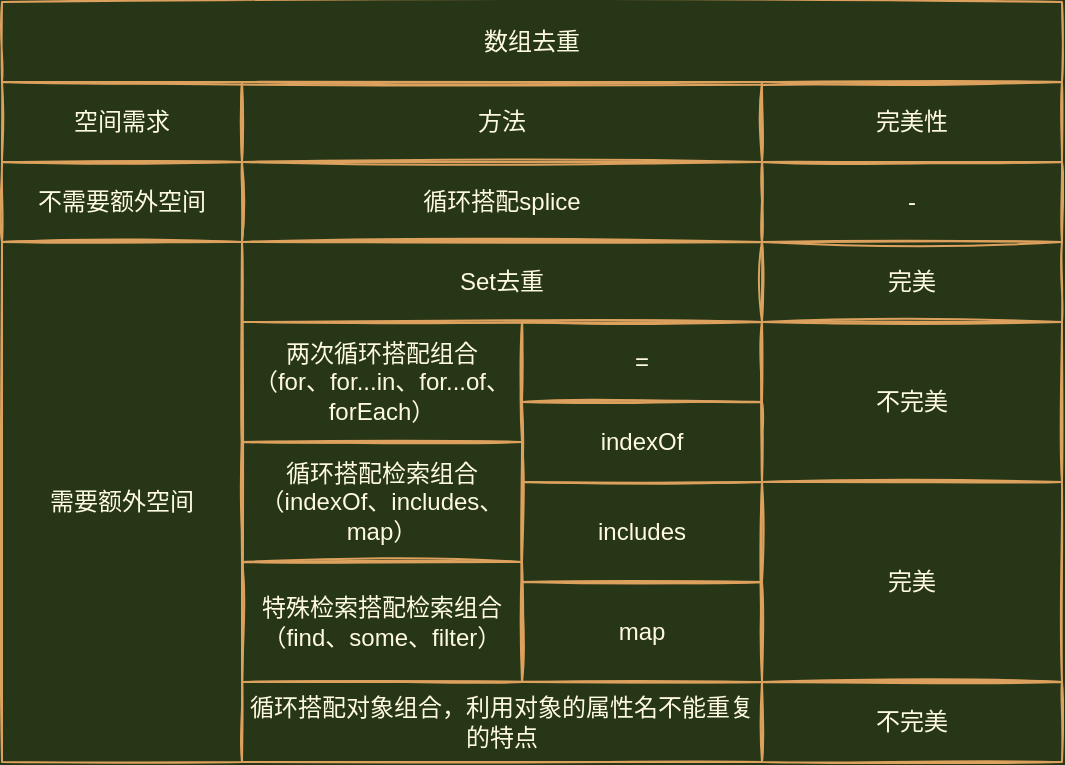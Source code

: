 <mxfile version="18.0.1" type="device"><diagram id="lyxnMoesiTSqLhvQBniy" name="第 1 页"><mxGraphModel dx="910" dy="594" grid="0" gridSize="10" guides="1" tooltips="1" connect="1" arrows="1" fold="1" page="0" pageScale="1" pageWidth="1600" pageHeight="900" background="#283618" math="0" shadow="0"><root><mxCell id="0"/><mxCell id="1" parent="0"/><mxCell id="-csbNCBzrKdaZWzzDPyp-1" value="数组去重" style="rounded=0;whiteSpace=wrap;html=1;fillColor=none;strokeColor=#DDA15E;fontColor=#FEFAE0;sketch=1;" vertex="1" parent="1"><mxGeometry x="360" y="360" width="530" height="40" as="geometry"/></mxCell><mxCell id="-csbNCBzrKdaZWzzDPyp-2" value="空间需求" style="rounded=0;whiteSpace=wrap;html=1;fillColor=none;strokeColor=#DDA15E;fontColor=#FEFAE0;sketch=1;" vertex="1" parent="1"><mxGeometry x="360" y="400" width="120" height="40" as="geometry"/></mxCell><mxCell id="-csbNCBzrKdaZWzzDPyp-3" value="不需要额外空间" style="rounded=0;whiteSpace=wrap;html=1;fillColor=none;strokeColor=#DDA15E;fontColor=#FEFAE0;sketch=1;" vertex="1" parent="1"><mxGeometry x="360" y="440" width="120" height="40" as="geometry"/></mxCell><mxCell id="-csbNCBzrKdaZWzzDPyp-4" value="需要额外空间" style="rounded=0;whiteSpace=wrap;html=1;fillColor=none;strokeColor=#DDA15E;fontColor=#FEFAE0;sketch=1;" vertex="1" parent="1"><mxGeometry x="360" y="480" width="120" height="260" as="geometry"/></mxCell><mxCell id="-csbNCBzrKdaZWzzDPyp-5" value="方法" style="rounded=0;whiteSpace=wrap;html=1;fillColor=none;strokeColor=#DDA15E;fontColor=#FEFAE0;sketch=1;" vertex="1" parent="1"><mxGeometry x="480" y="400" width="260" height="40" as="geometry"/></mxCell><mxCell id="-csbNCBzrKdaZWzzDPyp-6" value="循环搭配splice" style="rounded=0;whiteSpace=wrap;html=1;fillColor=none;strokeColor=#DDA15E;fontColor=#FEFAE0;sketch=1;" vertex="1" parent="1"><mxGeometry x="480" y="440" width="260" height="40" as="geometry"/></mxCell><mxCell id="-csbNCBzrKdaZWzzDPyp-7" value="Set去重" style="rounded=0;whiteSpace=wrap;html=1;fillColor=none;strokeColor=#DDA15E;fontColor=#FEFAE0;sketch=1;" vertex="1" parent="1"><mxGeometry x="480" y="480" width="260" height="40" as="geometry"/></mxCell><mxCell id="-csbNCBzrKdaZWzzDPyp-8" value="两次循环搭配组合&lt;br&gt;（for、for...in、for...of、forEach）" style="rounded=0;whiteSpace=wrap;html=1;fillColor=none;strokeColor=#DDA15E;fontColor=#FEFAE0;sketch=1;" vertex="1" parent="1"><mxGeometry x="480" y="520" width="140" height="60" as="geometry"/></mxCell><mxCell id="-csbNCBzrKdaZWzzDPyp-9" value="循环搭配检索组合&lt;br&gt;（indexOf、includes、map）" style="rounded=0;whiteSpace=wrap;html=1;fillColor=none;strokeColor=#DDA15E;fontColor=#FEFAE0;sketch=1;" vertex="1" parent="1"><mxGeometry x="480" y="580" width="140" height="60" as="geometry"/></mxCell><mxCell id="-csbNCBzrKdaZWzzDPyp-10" value="特殊检索搭配检索组合&lt;br&gt;（find、some、filter）" style="rounded=0;whiteSpace=wrap;html=1;fillColor=none;strokeColor=#DDA15E;fontColor=#FEFAE0;sketch=1;" vertex="1" parent="1"><mxGeometry x="480" y="640" width="140" height="60" as="geometry"/></mxCell><mxCell id="-csbNCBzrKdaZWzzDPyp-11" value="循环搭配对象组合，利用对象的属性名不能重复的特点" style="rounded=0;whiteSpace=wrap;html=1;fillColor=none;strokeColor=#DDA15E;fontColor=#FEFAE0;sketch=1;" vertex="1" parent="1"><mxGeometry x="480" y="700" width="260" height="40" as="geometry"/></mxCell><mxCell id="-csbNCBzrKdaZWzzDPyp-12" value="完美性" style="rounded=0;whiteSpace=wrap;html=1;fillColor=none;strokeColor=#DDA15E;fontColor=#FEFAE0;sketch=1;" vertex="1" parent="1"><mxGeometry x="740" y="400" width="150" height="40" as="geometry"/></mxCell><mxCell id="-csbNCBzrKdaZWzzDPyp-14" value="完美" style="rounded=0;whiteSpace=wrap;html=1;fillColor=none;strokeColor=#DDA15E;fontColor=#FEFAE0;sketch=1;" vertex="1" parent="1"><mxGeometry x="740" y="480" width="150" height="40" as="geometry"/></mxCell><mxCell id="-csbNCBzrKdaZWzzDPyp-15" value="indexOf" style="rounded=0;whiteSpace=wrap;html=1;fillColor=none;strokeColor=#DDA15E;fontColor=#FEFAE0;sketch=1;" vertex="1" parent="1"><mxGeometry x="620" y="560" width="120" height="40" as="geometry"/></mxCell><mxCell id="-csbNCBzrKdaZWzzDPyp-16" value="includes" style="rounded=0;whiteSpace=wrap;html=1;fillColor=none;strokeColor=#DDA15E;fontColor=#FEFAE0;sketch=1;" vertex="1" parent="1"><mxGeometry x="620" y="600" width="120" height="50" as="geometry"/></mxCell><mxCell id="-csbNCBzrKdaZWzzDPyp-17" value="map" style="rounded=0;whiteSpace=wrap;html=1;fillColor=none;strokeColor=#DDA15E;fontColor=#FEFAE0;sketch=1;" vertex="1" parent="1"><mxGeometry x="620" y="650" width="120" height="50" as="geometry"/></mxCell><mxCell id="-csbNCBzrKdaZWzzDPyp-18" value="完美" style="rounded=0;whiteSpace=wrap;html=1;fillColor=none;strokeColor=#DDA15E;fontColor=#FEFAE0;sketch=1;" vertex="1" parent="1"><mxGeometry x="740" y="600" width="150" height="100" as="geometry"/></mxCell><mxCell id="-csbNCBzrKdaZWzzDPyp-21" value="不完美" style="rounded=0;whiteSpace=wrap;html=1;fillColor=none;strokeColor=#DDA15E;fontColor=#FEFAE0;sketch=1;" vertex="1" parent="1"><mxGeometry x="740" y="520" width="150" height="80" as="geometry"/></mxCell><mxCell id="-csbNCBzrKdaZWzzDPyp-22" value="不完美" style="rounded=0;whiteSpace=wrap;html=1;fillColor=none;strokeColor=#DDA15E;fontColor=#FEFAE0;sketch=1;" vertex="1" parent="1"><mxGeometry x="740" y="700" width="150" height="40" as="geometry"/></mxCell><mxCell id="-csbNCBzrKdaZWzzDPyp-25" value="=" style="rounded=0;whiteSpace=wrap;html=1;fillColor=none;strokeColor=#DDA15E;fontColor=#FEFAE0;sketch=1;" vertex="1" parent="1"><mxGeometry x="620" y="520" width="120" height="40" as="geometry"/></mxCell><mxCell id="-csbNCBzrKdaZWzzDPyp-28" value="-" style="rounded=0;whiteSpace=wrap;html=1;fillColor=none;strokeColor=#DDA15E;fontColor=#FEFAE0;sketch=1;" vertex="1" parent="1"><mxGeometry x="740" y="440" width="150" height="40" as="geometry"/></mxCell></root></mxGraphModel></diagram></mxfile>